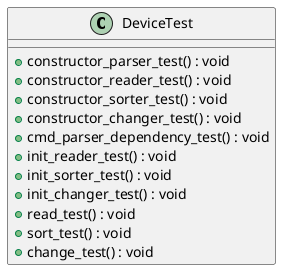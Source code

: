 @startuml
class DeviceTest {
    + constructor_parser_test() : void
    + constructor_reader_test() : void
    + constructor_sorter_test() : void
    + constructor_changer_test() : void
    + cmd_parser_dependency_test() : void
    + init_reader_test() : void
    + init_sorter_test() : void
    + init_changer_test() : void
    + read_test() : void
    + sort_test() : void
    + change_test() : void
}
@enduml
